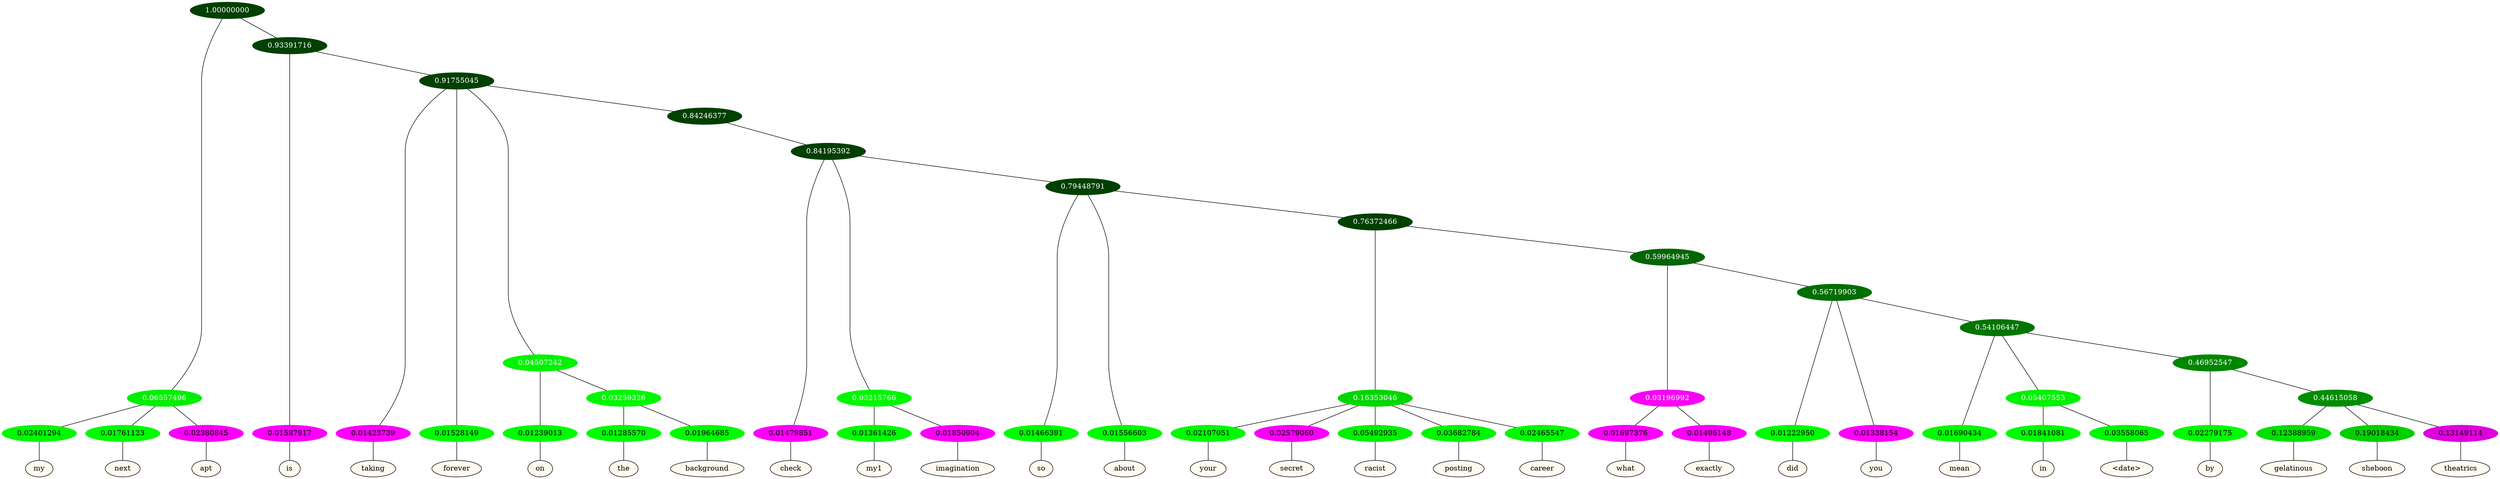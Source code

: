 graph {
	node [format=png height=0.15 nodesep=0.001 ordering=out overlap=prism overlap_scaling=0.01 ranksep=0.001 ratio=0.2 style=filled width=0.15]
	{
		rank=same
		a_w_3 [label=my color=black fillcolor=floralwhite style="filled,solid"]
		a_w_4 [label=next color=black fillcolor=floralwhite style="filled,solid"]
		a_w_5 [label=apt color=black fillcolor=floralwhite style="filled,solid"]
		a_w_6 [label=is color=black fillcolor=floralwhite style="filled,solid"]
		a_w_8 [label=taking color=black fillcolor=floralwhite style="filled,solid"]
		a_w_9 [label=forever color=black fillcolor=floralwhite style="filled,solid"]
		a_w_12 [label=on color=black fillcolor=floralwhite style="filled,solid"]
		a_w_15 [label=the color=black fillcolor=floralwhite style="filled,solid"]
		a_w_16 [label=background color=black fillcolor=floralwhite style="filled,solid"]
		a_w_17 [label=check color=black fillcolor=floralwhite style="filled,solid"]
		a_w_20 [label=my1 color=black fillcolor=floralwhite style="filled,solid"]
		a_w_21 [label=imagination color=black fillcolor=floralwhite style="filled,solid"]
		a_w_22 [label=so color=black fillcolor=floralwhite style="filled,solid"]
		a_w_23 [label=about color=black fillcolor=floralwhite style="filled,solid"]
		a_w_27 [label=your color=black fillcolor=floralwhite style="filled,solid"]
		a_w_28 [label=secret color=black fillcolor=floralwhite style="filled,solid"]
		a_w_29 [label=racist color=black fillcolor=floralwhite style="filled,solid"]
		a_w_30 [label=posting color=black fillcolor=floralwhite style="filled,solid"]
		a_w_31 [label=career color=black fillcolor=floralwhite style="filled,solid"]
		a_w_34 [label=what color=black fillcolor=floralwhite style="filled,solid"]
		a_w_35 [label=exactly color=black fillcolor=floralwhite style="filled,solid"]
		a_w_36 [label=did color=black fillcolor=floralwhite style="filled,solid"]
		a_w_37 [label=you color=black fillcolor=floralwhite style="filled,solid"]
		a_w_39 [label=mean color=black fillcolor=floralwhite style="filled,solid"]
		a_w_42 [label=in color=black fillcolor=floralwhite style="filled,solid"]
		a_w_43 [label="\<date\>" color=black fillcolor=floralwhite style="filled,solid"]
		a_w_44 [label=by color=black fillcolor=floralwhite style="filled,solid"]
		a_w_46 [label=gelatinous color=black fillcolor=floralwhite style="filled,solid"]
		a_w_47 [label=sheboon color=black fillcolor=floralwhite style="filled,solid"]
		a_w_48 [label=theatrics color=black fillcolor=floralwhite style="filled,solid"]
	}
	a_n_3 -- a_w_3
	a_n_4 -- a_w_4
	a_n_5 -- a_w_5
	a_n_6 -- a_w_6
	a_n_8 -- a_w_8
	a_n_9 -- a_w_9
	a_n_12 -- a_w_12
	a_n_15 -- a_w_15
	a_n_16 -- a_w_16
	a_n_17 -- a_w_17
	a_n_20 -- a_w_20
	a_n_21 -- a_w_21
	a_n_22 -- a_w_22
	a_n_23 -- a_w_23
	a_n_27 -- a_w_27
	a_n_28 -- a_w_28
	a_n_29 -- a_w_29
	a_n_30 -- a_w_30
	a_n_31 -- a_w_31
	a_n_34 -- a_w_34
	a_n_35 -- a_w_35
	a_n_36 -- a_w_36
	a_n_37 -- a_w_37
	a_n_39 -- a_w_39
	a_n_42 -- a_w_42
	a_n_43 -- a_w_43
	a_n_44 -- a_w_44
	a_n_46 -- a_w_46
	a_n_47 -- a_w_47
	a_n_48 -- a_w_48
	{
		rank=same
		a_n_3 [label=0.02401294 color="0.334 1.000 0.976" fontcolor=black]
		a_n_4 [label=0.01761123 color="0.334 1.000 0.982" fontcolor=black]
		a_n_5 [label=0.02380845 color="0.835 1.000 0.976" fontcolor=black]
		a_n_6 [label=0.01587917 color="0.835 1.000 0.984" fontcolor=black]
		a_n_8 [label=0.01423739 color="0.835 1.000 0.986" fontcolor=black]
		a_n_9 [label=0.01528149 color="0.334 1.000 0.985" fontcolor=black]
		a_n_12 [label=0.01239013 color="0.334 1.000 0.988" fontcolor=black]
		a_n_15 [label=0.01285570 color="0.334 1.000 0.987" fontcolor=black]
		a_n_16 [label=0.01964685 color="0.334 1.000 0.980" fontcolor=black]
		a_n_17 [label=0.01479851 color="0.835 1.000 0.985" fontcolor=black]
		a_n_20 [label=0.01361426 color="0.334 1.000 0.986" fontcolor=black]
		a_n_21 [label=0.01850904 color="0.835 1.000 0.981" fontcolor=black]
		a_n_22 [label=0.01466391 color="0.334 1.000 0.985" fontcolor=black]
		a_n_23 [label=0.01556603 color="0.334 1.000 0.984" fontcolor=black]
		a_n_27 [label=0.02107051 color="0.334 1.000 0.979" fontcolor=black]
		a_n_28 [label=0.02579060 color="0.835 1.000 0.974" fontcolor=black]
		a_n_29 [label=0.05492935 color="0.334 1.000 0.945" fontcolor=black]
		a_n_30 [label=0.03682784 color="0.334 1.000 0.963" fontcolor=black]
		a_n_31 [label=0.02465547 color="0.334 1.000 0.975" fontcolor=black]
		a_n_34 [label=0.01697376 color="0.835 1.000 0.983" fontcolor=black]
		a_n_35 [label=0.01496148 color="0.835 1.000 0.985" fontcolor=black]
		a_n_36 [label=0.01222950 color="0.334 1.000 0.988" fontcolor=black]
		a_n_37 [label=0.01338154 color="0.835 1.000 0.987" fontcolor=black]
		a_n_39 [label=0.01690434 color="0.334 1.000 0.983" fontcolor=black]
		a_n_42 [label=0.01841081 color="0.334 1.000 0.982" fontcolor=black]
		a_n_43 [label=0.03558065 color="0.334 1.000 0.964" fontcolor=black]
		a_n_44 [label=0.02279175 color="0.334 1.000 0.977" fontcolor=black]
		a_n_46 [label=0.12388959 color="0.334 1.000 0.876" fontcolor=black]
		a_n_47 [label=0.19018434 color="0.334 1.000 0.810" fontcolor=black]
		a_n_48 [label=0.13149114 color="0.835 1.000 0.869" fontcolor=black]
	}
	a_n_0 [label=1.00000000 color="0.334 1.000 0.250" fontcolor=grey99]
	a_n_1 [label=0.06557496 color="0.334 1.000 0.934" fontcolor=grey99]
	a_n_0 -- a_n_1
	a_n_2 [label=0.93391716 color="0.334 1.000 0.250" fontcolor=grey99]
	a_n_0 -- a_n_2
	a_n_1 -- a_n_3
	a_n_1 -- a_n_4
	a_n_1 -- a_n_5
	a_n_2 -- a_n_6
	a_n_7 [label=0.91755045 color="0.334 1.000 0.250" fontcolor=grey99]
	a_n_2 -- a_n_7
	a_n_7 -- a_n_8
	a_n_7 -- a_n_9
	a_n_10 [label=0.04507242 color="0.334 1.000 0.955" fontcolor=grey99]
	a_n_7 -- a_n_10
	a_n_11 [label=0.84246377 color="0.334 1.000 0.250" fontcolor=grey99]
	a_n_7 -- a_n_11
	a_n_10 -- a_n_12
	a_n_13 [label=0.03259326 color="0.334 1.000 0.967" fontcolor=grey99]
	a_n_10 -- a_n_13
	a_n_14 [label=0.84195392 color="0.334 1.000 0.250" fontcolor=grey99]
	a_n_11 -- a_n_14
	a_n_13 -- a_n_15
	a_n_13 -- a_n_16
	a_n_14 -- a_n_17
	a_n_18 [label=0.03215766 color="0.334 1.000 0.968" fontcolor=grey99]
	a_n_14 -- a_n_18
	a_n_19 [label=0.79448791 color="0.334 1.000 0.250" fontcolor=grey99]
	a_n_14 -- a_n_19
	a_n_18 -- a_n_20
	a_n_18 -- a_n_21
	a_n_19 -- a_n_22
	a_n_19 -- a_n_23
	a_n_24 [label=0.76372466 color="0.334 1.000 0.250" fontcolor=grey99]
	a_n_19 -- a_n_24
	a_n_25 [label=0.16353046 color="0.334 1.000 0.836" fontcolor=grey99]
	a_n_24 -- a_n_25
	a_n_26 [label=0.59964945 color="0.334 1.000 0.400" fontcolor=grey99]
	a_n_24 -- a_n_26
	a_n_25 -- a_n_27
	a_n_25 -- a_n_28
	a_n_25 -- a_n_29
	a_n_25 -- a_n_30
	a_n_25 -- a_n_31
	a_n_32 [label=0.03196992 color="0.835 1.000 0.968" fontcolor=grey99]
	a_n_26 -- a_n_32
	a_n_33 [label=0.56719903 color="0.334 1.000 0.433" fontcolor=grey99]
	a_n_26 -- a_n_33
	a_n_32 -- a_n_34
	a_n_32 -- a_n_35
	a_n_33 -- a_n_36
	a_n_33 -- a_n_37
	a_n_38 [label=0.54106447 color="0.334 1.000 0.459" fontcolor=grey99]
	a_n_33 -- a_n_38
	a_n_38 -- a_n_39
	a_n_40 [label=0.05407553 color="0.334 1.000 0.946" fontcolor=grey99]
	a_n_38 -- a_n_40
	a_n_41 [label=0.46952547 color="0.334 1.000 0.530" fontcolor=grey99]
	a_n_38 -- a_n_41
	a_n_40 -- a_n_42
	a_n_40 -- a_n_43
	a_n_41 -- a_n_44
	a_n_45 [label=0.44615058 color="0.334 1.000 0.554" fontcolor=grey99]
	a_n_41 -- a_n_45
	a_n_45 -- a_n_46
	a_n_45 -- a_n_47
	a_n_45 -- a_n_48
}
